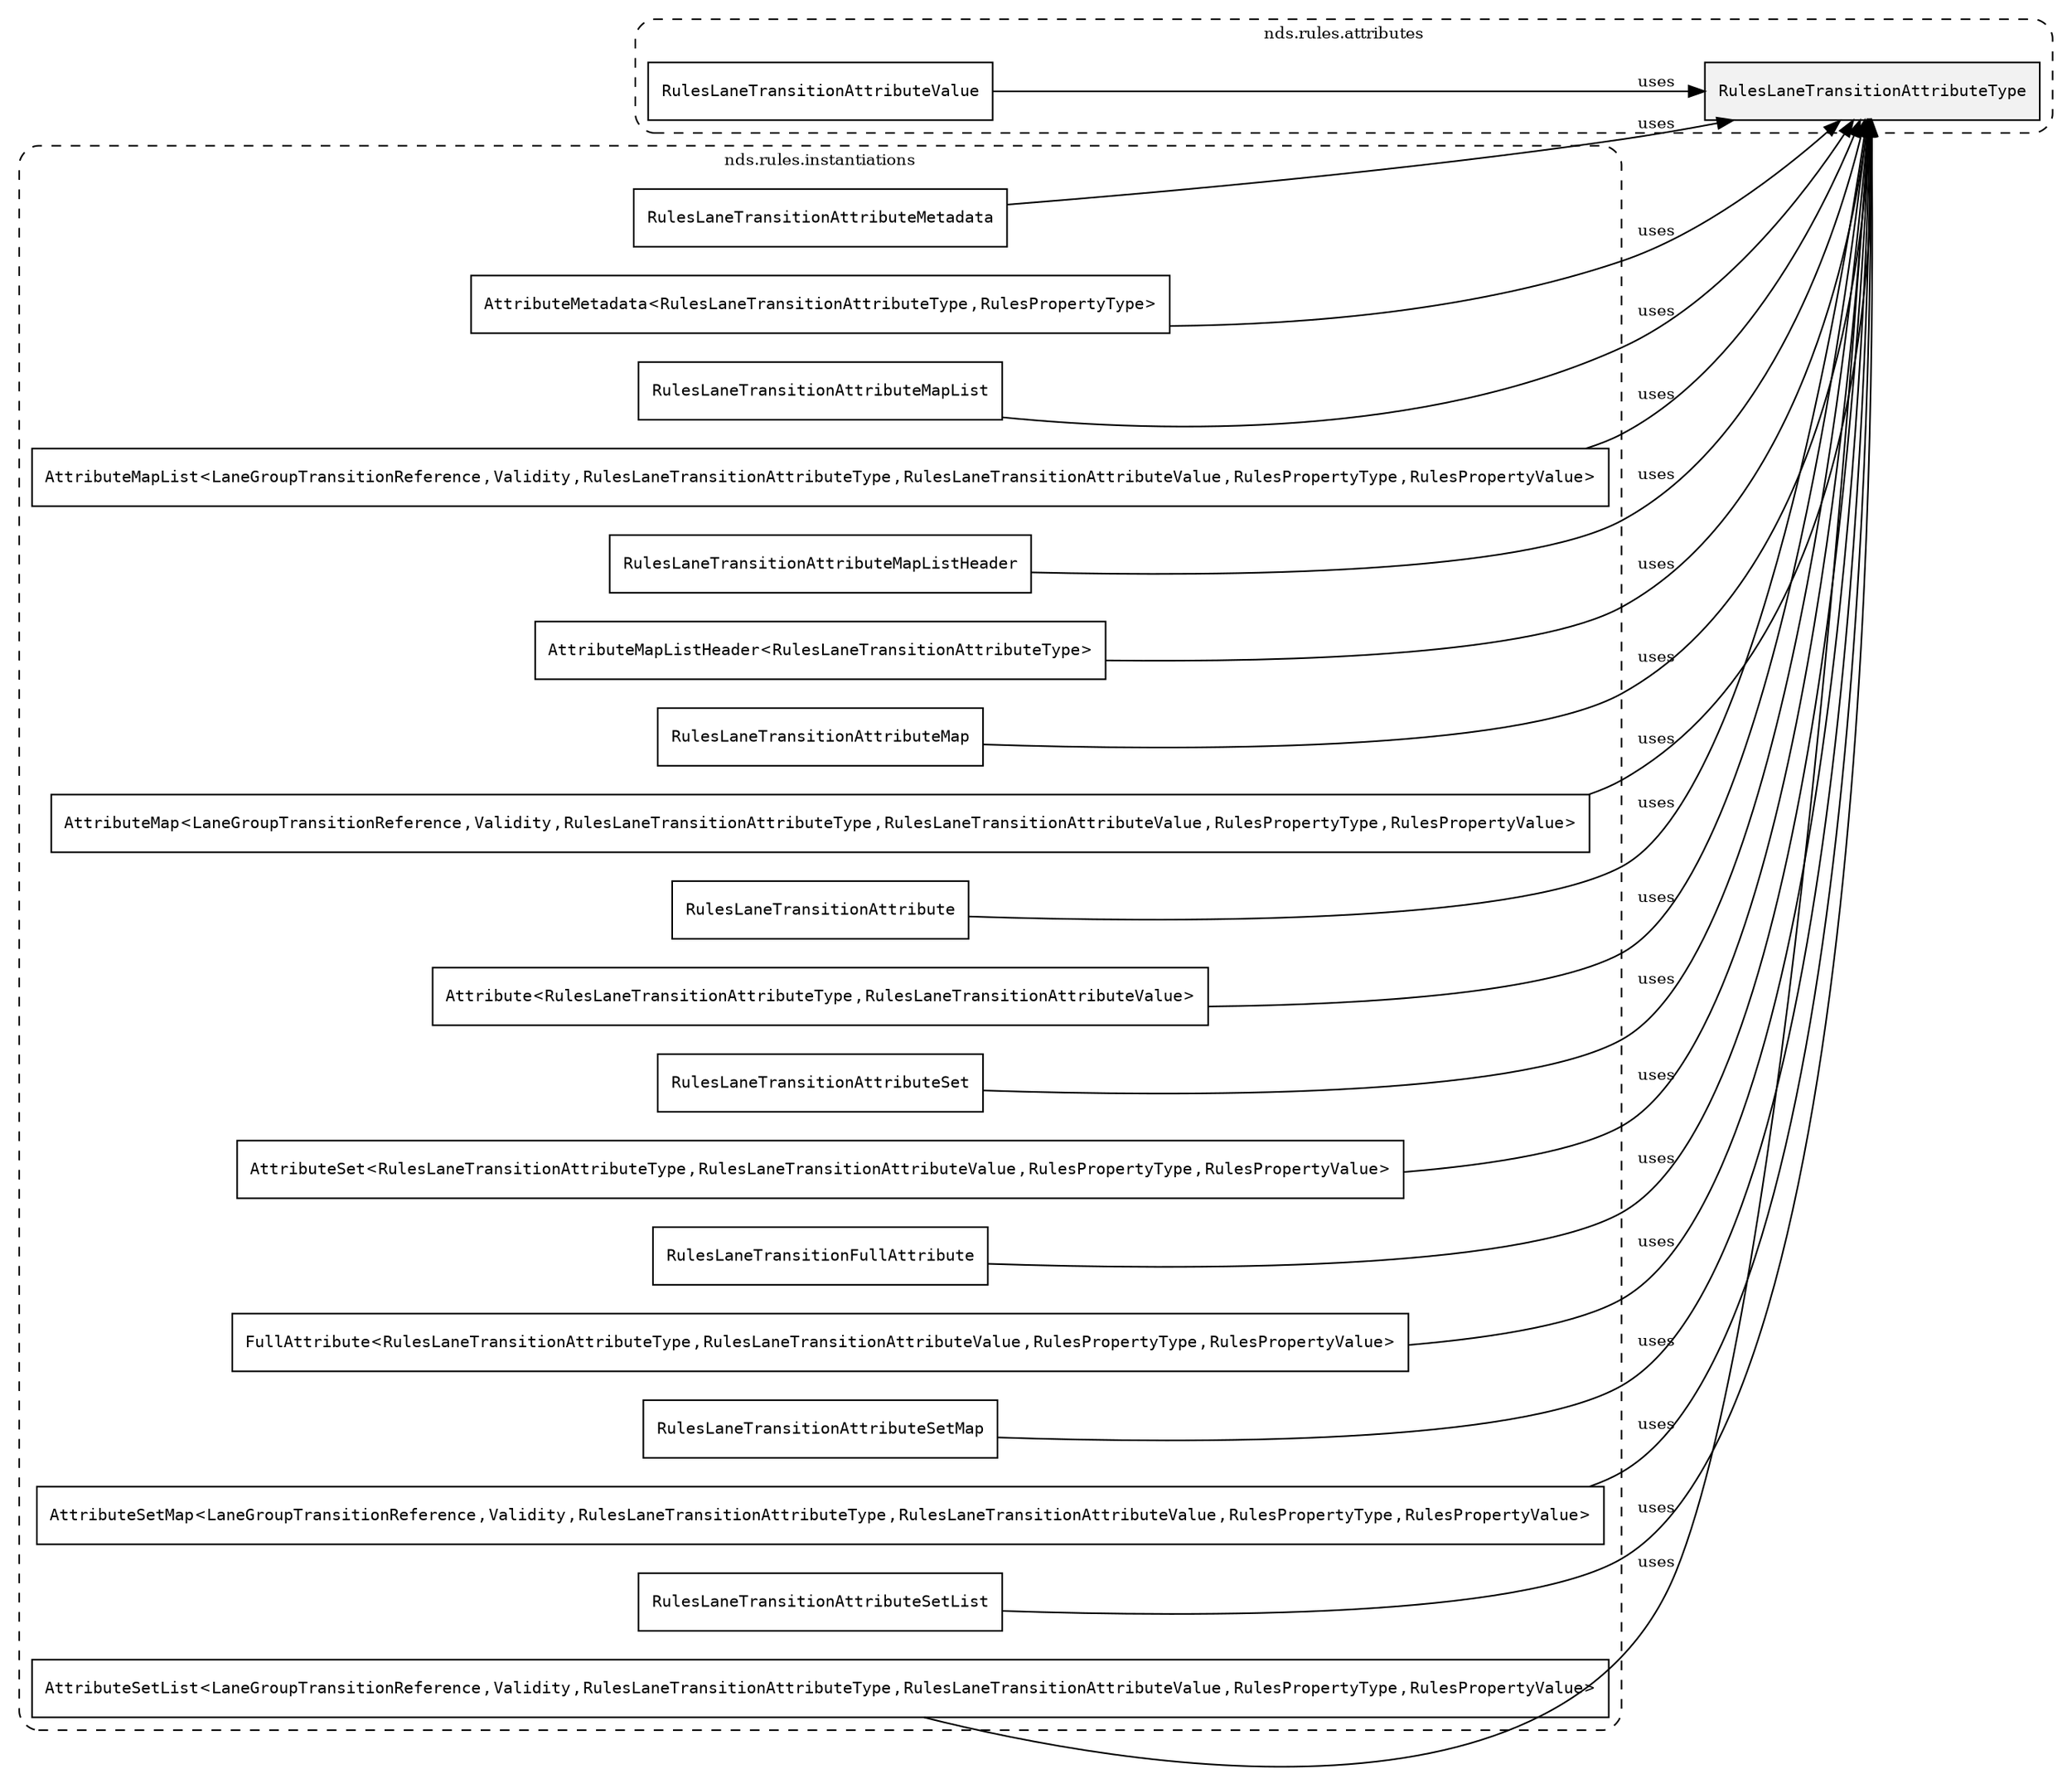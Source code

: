 /**
 * This dot file creates symbol collaboration diagram for RulesLaneTransitionAttributeType.
 */
digraph ZSERIO
{
    node [shape=box, fontsize=10];
    rankdir="LR";
    fontsize=10;
    tooltip="RulesLaneTransitionAttributeType collaboration diagram";

    subgraph "cluster_nds.rules.attributes"
    {
        style="dashed, rounded";
        label="nds.rules.attributes";
        tooltip="Package nds.rules.attributes";
        href="../../../content/packages/nds.rules.attributes.html#Package-nds-rules-attributes";
        target="_parent";

        "RulesLaneTransitionAttributeType" [style="filled", fillcolor="#0000000D", target="_parent", label=<<font face="monospace"><table align="center" border="0" cellspacing="0" cellpadding="0"><tr><td href="../../../content/packages/nds.rules.attributes.html#Enum-RulesLaneTransitionAttributeType" title="Enum defined in nds.rules.attributes">RulesLaneTransitionAttributeType</td></tr></table></font>>];
        "RulesLaneTransitionAttributeValue" [target="_parent", label=<<font face="monospace"><table align="center" border="0" cellspacing="0" cellpadding="0"><tr><td href="../../../content/packages/nds.rules.attributes.html#Choice-RulesLaneTransitionAttributeValue" title="Choice defined in nds.rules.attributes">RulesLaneTransitionAttributeValue</td></tr></table></font>>];
    }

    subgraph "cluster_nds.rules.instantiations"
    {
        style="dashed, rounded";
        label="nds.rules.instantiations";
        tooltip="Package nds.rules.instantiations";
        href="../../../content/packages/nds.rules.instantiations.html#Package-nds-rules-instantiations";
        target="_parent";

        "RulesLaneTransitionAttributeMetadata" [target="_parent", label=<<font face="monospace"><table align="center" border="0" cellspacing="0" cellpadding="0"><tr><td href="../../../content/packages/nds.rules.instantiations.html#InstantiateType-RulesLaneTransitionAttributeMetadata" title="InstantiateType defined in nds.rules.instantiations">RulesLaneTransitionAttributeMetadata</td></tr></table></font>>];
        "AttributeMetadata&lt;RulesLaneTransitionAttributeType,RulesPropertyType&gt;" [target="_parent", label=<<font face="monospace"><table align="center" border="0" cellspacing="0" cellpadding="0"><tr><td href="../../../content/packages/nds.core.attributemap.html#Structure-AttributeMetadata" title="Structure defined in nds.core.attributemap">AttributeMetadata</td><td>&lt;</td><td><table align="center" border="0" cellspacing="0" cellpadding="0"><tr><td href="../../../content/packages/nds.rules.attributes.html#Enum-RulesLaneTransitionAttributeType" title="Enum defined in nds.rules.attributes">RulesLaneTransitionAttributeType</td></tr></table></td><td>,</td><td><table align="center" border="0" cellspacing="0" cellpadding="0"><tr><td href="../../../content/packages/nds.rules.properties.html#Structure-RulesPropertyType" title="Structure defined in nds.rules.properties">RulesPropertyType</td></tr></table></td><td>&gt;</td></tr></table></font>>];
        "RulesLaneTransitionAttributeMapList" [target="_parent", label=<<font face="monospace"><table align="center" border="0" cellspacing="0" cellpadding="0"><tr><td href="../../../content/packages/nds.rules.instantiations.html#InstantiateType-RulesLaneTransitionAttributeMapList" title="InstantiateType defined in nds.rules.instantiations">RulesLaneTransitionAttributeMapList</td></tr></table></font>>];
        "AttributeMapList&lt;LaneGroupTransitionReference,Validity,RulesLaneTransitionAttributeType,RulesLaneTransitionAttributeValue,RulesPropertyType,RulesPropertyValue&gt;" [target="_parent", label=<<font face="monospace"><table align="center" border="0" cellspacing="0" cellpadding="0"><tr><td href="../../../content/packages/nds.core.attributemap.html#Structure-AttributeMapList" title="Structure defined in nds.core.attributemap">AttributeMapList</td><td>&lt;</td><td><table align="center" border="0" cellspacing="0" cellpadding="0"><tr><td href="../../../content/packages/nds.lane.reference.types.html#Structure-LaneGroupTransitionReference" title="Structure defined in nds.lane.reference.types">LaneGroupTransitionReference</td></tr></table></td><td>,</td><td><table align="center" border="0" cellspacing="0" cellpadding="0"><tr><td href="../../../content/packages/nds.core.attributemap.html#Structure-Validity" title="Structure defined in nds.core.attributemap">Validity</td></tr></table></td><td>,</td><td><table align="center" border="0" cellspacing="0" cellpadding="0"><tr><td href="../../../content/packages/nds.rules.attributes.html#Enum-RulesLaneTransitionAttributeType" title="Enum defined in nds.rules.attributes">RulesLaneTransitionAttributeType</td></tr></table></td><td>,</td><td><table align="center" border="0" cellspacing="0" cellpadding="0"><tr><td href="../../../content/packages/nds.rules.attributes.html#Choice-RulesLaneTransitionAttributeValue" title="Choice defined in nds.rules.attributes">RulesLaneTransitionAttributeValue</td></tr></table></td><td>,</td><td><table align="center" border="0" cellspacing="0" cellpadding="0"><tr><td href="../../../content/packages/nds.rules.properties.html#Structure-RulesPropertyType" title="Structure defined in nds.rules.properties">RulesPropertyType</td></tr></table></td><td>,</td><td><table align="center" border="0" cellspacing="0" cellpadding="0"><tr><td href="../../../content/packages/nds.rules.properties.html#Structure-RulesPropertyValue" title="Structure defined in nds.rules.properties">RulesPropertyValue</td></tr></table></td><td>&gt;</td></tr></table></font>>];
        "RulesLaneTransitionAttributeMapListHeader" [target="_parent", label=<<font face="monospace"><table align="center" border="0" cellspacing="0" cellpadding="0"><tr><td href="../../../content/packages/nds.rules.instantiations.html#InstantiateType-RulesLaneTransitionAttributeMapListHeader" title="InstantiateType defined in nds.rules.instantiations">RulesLaneTransitionAttributeMapListHeader</td></tr></table></font>>];
        "AttributeMapListHeader&lt;RulesLaneTransitionAttributeType&gt;" [target="_parent", label=<<font face="monospace"><table align="center" border="0" cellspacing="0" cellpadding="0"><tr><td href="../../../content/packages/nds.core.attributemap.html#Structure-AttributeMapListHeader" title="Structure defined in nds.core.attributemap">AttributeMapListHeader</td><td>&lt;</td><td><table align="center" border="0" cellspacing="0" cellpadding="0"><tr><td href="../../../content/packages/nds.rules.attributes.html#Enum-RulesLaneTransitionAttributeType" title="Enum defined in nds.rules.attributes">RulesLaneTransitionAttributeType</td></tr></table></td><td>&gt;</td></tr></table></font>>];
        "RulesLaneTransitionAttributeMap" [target="_parent", label=<<font face="monospace"><table align="center" border="0" cellspacing="0" cellpadding="0"><tr><td href="../../../content/packages/nds.rules.instantiations.html#InstantiateType-RulesLaneTransitionAttributeMap" title="InstantiateType defined in nds.rules.instantiations">RulesLaneTransitionAttributeMap</td></tr></table></font>>];
        "AttributeMap&lt;LaneGroupTransitionReference,Validity,RulesLaneTransitionAttributeType,RulesLaneTransitionAttributeValue,RulesPropertyType,RulesPropertyValue&gt;" [target="_parent", label=<<font face="monospace"><table align="center" border="0" cellspacing="0" cellpadding="0"><tr><td href="../../../content/packages/nds.core.attributemap.html#Structure-AttributeMap" title="Structure defined in nds.core.attributemap">AttributeMap</td><td>&lt;</td><td><table align="center" border="0" cellspacing="0" cellpadding="0"><tr><td href="../../../content/packages/nds.lane.reference.types.html#Structure-LaneGroupTransitionReference" title="Structure defined in nds.lane.reference.types">LaneGroupTransitionReference</td></tr></table></td><td>,</td><td><table align="center" border="0" cellspacing="0" cellpadding="0"><tr><td href="../../../content/packages/nds.core.attributemap.html#Structure-Validity" title="Structure defined in nds.core.attributemap">Validity</td></tr></table></td><td>,</td><td><table align="center" border="0" cellspacing="0" cellpadding="0"><tr><td href="../../../content/packages/nds.rules.attributes.html#Enum-RulesLaneTransitionAttributeType" title="Enum defined in nds.rules.attributes">RulesLaneTransitionAttributeType</td></tr></table></td><td>,</td><td><table align="center" border="0" cellspacing="0" cellpadding="0"><tr><td href="../../../content/packages/nds.rules.attributes.html#Choice-RulesLaneTransitionAttributeValue" title="Choice defined in nds.rules.attributes">RulesLaneTransitionAttributeValue</td></tr></table></td><td>,</td><td><table align="center" border="0" cellspacing="0" cellpadding="0"><tr><td href="../../../content/packages/nds.rules.properties.html#Structure-RulesPropertyType" title="Structure defined in nds.rules.properties">RulesPropertyType</td></tr></table></td><td>,</td><td><table align="center" border="0" cellspacing="0" cellpadding="0"><tr><td href="../../../content/packages/nds.rules.properties.html#Structure-RulesPropertyValue" title="Structure defined in nds.rules.properties">RulesPropertyValue</td></tr></table></td><td>&gt;</td></tr></table></font>>];
        "RulesLaneTransitionAttribute" [target="_parent", label=<<font face="monospace"><table align="center" border="0" cellspacing="0" cellpadding="0"><tr><td href="../../../content/packages/nds.rules.instantiations.html#InstantiateType-RulesLaneTransitionAttribute" title="InstantiateType defined in nds.rules.instantiations">RulesLaneTransitionAttribute</td></tr></table></font>>];
        "Attribute&lt;RulesLaneTransitionAttributeType,RulesLaneTransitionAttributeValue&gt;" [target="_parent", label=<<font face="monospace"><table align="center" border="0" cellspacing="0" cellpadding="0"><tr><td href="../../../content/packages/nds.core.attributemap.html#Structure-Attribute" title="Structure defined in nds.core.attributemap">Attribute</td><td>&lt;</td><td><table align="center" border="0" cellspacing="0" cellpadding="0"><tr><td href="../../../content/packages/nds.rules.attributes.html#Enum-RulesLaneTransitionAttributeType" title="Enum defined in nds.rules.attributes">RulesLaneTransitionAttributeType</td></tr></table></td><td>,</td><td><table align="center" border="0" cellspacing="0" cellpadding="0"><tr><td href="../../../content/packages/nds.rules.attributes.html#Choice-RulesLaneTransitionAttributeValue" title="Choice defined in nds.rules.attributes">RulesLaneTransitionAttributeValue</td></tr></table></td><td>&gt;</td></tr></table></font>>];
        "RulesLaneTransitionAttributeSet" [target="_parent", label=<<font face="monospace"><table align="center" border="0" cellspacing="0" cellpadding="0"><tr><td href="../../../content/packages/nds.rules.instantiations.html#InstantiateType-RulesLaneTransitionAttributeSet" title="InstantiateType defined in nds.rules.instantiations">RulesLaneTransitionAttributeSet</td></tr></table></font>>];
        "AttributeSet&lt;RulesLaneTransitionAttributeType,RulesLaneTransitionAttributeValue,RulesPropertyType,RulesPropertyValue&gt;" [target="_parent", label=<<font face="monospace"><table align="center" border="0" cellspacing="0" cellpadding="0"><tr><td href="../../../content/packages/nds.core.attributemap.html#Structure-AttributeSet" title="Structure defined in nds.core.attributemap">AttributeSet</td><td>&lt;</td><td><table align="center" border="0" cellspacing="0" cellpadding="0"><tr><td href="../../../content/packages/nds.rules.attributes.html#Enum-RulesLaneTransitionAttributeType" title="Enum defined in nds.rules.attributes">RulesLaneTransitionAttributeType</td></tr></table></td><td>,</td><td><table align="center" border="0" cellspacing="0" cellpadding="0"><tr><td href="../../../content/packages/nds.rules.attributes.html#Choice-RulesLaneTransitionAttributeValue" title="Choice defined in nds.rules.attributes">RulesLaneTransitionAttributeValue</td></tr></table></td><td>,</td><td><table align="center" border="0" cellspacing="0" cellpadding="0"><tr><td href="../../../content/packages/nds.rules.properties.html#Structure-RulesPropertyType" title="Structure defined in nds.rules.properties">RulesPropertyType</td></tr></table></td><td>,</td><td><table align="center" border="0" cellspacing="0" cellpadding="0"><tr><td href="../../../content/packages/nds.rules.properties.html#Structure-RulesPropertyValue" title="Structure defined in nds.rules.properties">RulesPropertyValue</td></tr></table></td><td>&gt;</td></tr></table></font>>];
        "RulesLaneTransitionFullAttribute" [target="_parent", label=<<font face="monospace"><table align="center" border="0" cellspacing="0" cellpadding="0"><tr><td href="../../../content/packages/nds.rules.instantiations.html#InstantiateType-RulesLaneTransitionFullAttribute" title="InstantiateType defined in nds.rules.instantiations">RulesLaneTransitionFullAttribute</td></tr></table></font>>];
        "FullAttribute&lt;RulesLaneTransitionAttributeType,RulesLaneTransitionAttributeValue,RulesPropertyType,RulesPropertyValue&gt;" [target="_parent", label=<<font face="monospace"><table align="center" border="0" cellspacing="0" cellpadding="0"><tr><td href="../../../content/packages/nds.core.attributemap.html#Structure-FullAttribute" title="Structure defined in nds.core.attributemap">FullAttribute</td><td>&lt;</td><td><table align="center" border="0" cellspacing="0" cellpadding="0"><tr><td href="../../../content/packages/nds.rules.attributes.html#Enum-RulesLaneTransitionAttributeType" title="Enum defined in nds.rules.attributes">RulesLaneTransitionAttributeType</td></tr></table></td><td>,</td><td><table align="center" border="0" cellspacing="0" cellpadding="0"><tr><td href="../../../content/packages/nds.rules.attributes.html#Choice-RulesLaneTransitionAttributeValue" title="Choice defined in nds.rules.attributes">RulesLaneTransitionAttributeValue</td></tr></table></td><td>,</td><td><table align="center" border="0" cellspacing="0" cellpadding="0"><tr><td href="../../../content/packages/nds.rules.properties.html#Structure-RulesPropertyType" title="Structure defined in nds.rules.properties">RulesPropertyType</td></tr></table></td><td>,</td><td><table align="center" border="0" cellspacing="0" cellpadding="0"><tr><td href="../../../content/packages/nds.rules.properties.html#Structure-RulesPropertyValue" title="Structure defined in nds.rules.properties">RulesPropertyValue</td></tr></table></td><td>&gt;</td></tr></table></font>>];
        "RulesLaneTransitionAttributeSetMap" [target="_parent", label=<<font face="monospace"><table align="center" border="0" cellspacing="0" cellpadding="0"><tr><td href="../../../content/packages/nds.rules.instantiations.html#InstantiateType-RulesLaneTransitionAttributeSetMap" title="InstantiateType defined in nds.rules.instantiations">RulesLaneTransitionAttributeSetMap</td></tr></table></font>>];
        "AttributeSetMap&lt;LaneGroupTransitionReference,Validity,RulesLaneTransitionAttributeType,RulesLaneTransitionAttributeValue,RulesPropertyType,RulesPropertyValue&gt;" [target="_parent", label=<<font face="monospace"><table align="center" border="0" cellspacing="0" cellpadding="0"><tr><td href="../../../content/packages/nds.core.attributemap.html#Structure-AttributeSetMap" title="Structure defined in nds.core.attributemap">AttributeSetMap</td><td>&lt;</td><td><table align="center" border="0" cellspacing="0" cellpadding="0"><tr><td href="../../../content/packages/nds.lane.reference.types.html#Structure-LaneGroupTransitionReference" title="Structure defined in nds.lane.reference.types">LaneGroupTransitionReference</td></tr></table></td><td>,</td><td><table align="center" border="0" cellspacing="0" cellpadding="0"><tr><td href="../../../content/packages/nds.core.attributemap.html#Structure-Validity" title="Structure defined in nds.core.attributemap">Validity</td></tr></table></td><td>,</td><td><table align="center" border="0" cellspacing="0" cellpadding="0"><tr><td href="../../../content/packages/nds.rules.attributes.html#Enum-RulesLaneTransitionAttributeType" title="Enum defined in nds.rules.attributes">RulesLaneTransitionAttributeType</td></tr></table></td><td>,</td><td><table align="center" border="0" cellspacing="0" cellpadding="0"><tr><td href="../../../content/packages/nds.rules.attributes.html#Choice-RulesLaneTransitionAttributeValue" title="Choice defined in nds.rules.attributes">RulesLaneTransitionAttributeValue</td></tr></table></td><td>,</td><td><table align="center" border="0" cellspacing="0" cellpadding="0"><tr><td href="../../../content/packages/nds.rules.properties.html#Structure-RulesPropertyType" title="Structure defined in nds.rules.properties">RulesPropertyType</td></tr></table></td><td>,</td><td><table align="center" border="0" cellspacing="0" cellpadding="0"><tr><td href="../../../content/packages/nds.rules.properties.html#Structure-RulesPropertyValue" title="Structure defined in nds.rules.properties">RulesPropertyValue</td></tr></table></td><td>&gt;</td></tr></table></font>>];
        "RulesLaneTransitionAttributeSetList" [target="_parent", label=<<font face="monospace"><table align="center" border="0" cellspacing="0" cellpadding="0"><tr><td href="../../../content/packages/nds.rules.instantiations.html#InstantiateType-RulesLaneTransitionAttributeSetList" title="InstantiateType defined in nds.rules.instantiations">RulesLaneTransitionAttributeSetList</td></tr></table></font>>];
        "AttributeSetList&lt;LaneGroupTransitionReference,Validity,RulesLaneTransitionAttributeType,RulesLaneTransitionAttributeValue,RulesPropertyType,RulesPropertyValue&gt;" [target="_parent", label=<<font face="monospace"><table align="center" border="0" cellspacing="0" cellpadding="0"><tr><td href="../../../content/packages/nds.core.attributemap.html#Structure-AttributeSetList" title="Structure defined in nds.core.attributemap">AttributeSetList</td><td>&lt;</td><td><table align="center" border="0" cellspacing="0" cellpadding="0"><tr><td href="../../../content/packages/nds.lane.reference.types.html#Structure-LaneGroupTransitionReference" title="Structure defined in nds.lane.reference.types">LaneGroupTransitionReference</td></tr></table></td><td>,</td><td><table align="center" border="0" cellspacing="0" cellpadding="0"><tr><td href="../../../content/packages/nds.core.attributemap.html#Structure-Validity" title="Structure defined in nds.core.attributemap">Validity</td></tr></table></td><td>,</td><td><table align="center" border="0" cellspacing="0" cellpadding="0"><tr><td href="../../../content/packages/nds.rules.attributes.html#Enum-RulesLaneTransitionAttributeType" title="Enum defined in nds.rules.attributes">RulesLaneTransitionAttributeType</td></tr></table></td><td>,</td><td><table align="center" border="0" cellspacing="0" cellpadding="0"><tr><td href="../../../content/packages/nds.rules.attributes.html#Choice-RulesLaneTransitionAttributeValue" title="Choice defined in nds.rules.attributes">RulesLaneTransitionAttributeValue</td></tr></table></td><td>,</td><td><table align="center" border="0" cellspacing="0" cellpadding="0"><tr><td href="../../../content/packages/nds.rules.properties.html#Structure-RulesPropertyType" title="Structure defined in nds.rules.properties">RulesPropertyType</td></tr></table></td><td>,</td><td><table align="center" border="0" cellspacing="0" cellpadding="0"><tr><td href="../../../content/packages/nds.rules.properties.html#Structure-RulesPropertyValue" title="Structure defined in nds.rules.properties">RulesPropertyValue</td></tr></table></td><td>&gt;</td></tr></table></font>>];
    }

    "RulesLaneTransitionAttributeMetadata" -> "RulesLaneTransitionAttributeType" [label="uses", fontsize=10];
    "AttributeMetadata&lt;RulesLaneTransitionAttributeType,RulesPropertyType&gt;" -> "RulesLaneTransitionAttributeType" [label="uses", fontsize=10];
    "RulesLaneTransitionAttributeMapList" -> "RulesLaneTransitionAttributeType" [label="uses", fontsize=10];
    "AttributeMapList&lt;LaneGroupTransitionReference,Validity,RulesLaneTransitionAttributeType,RulesLaneTransitionAttributeValue,RulesPropertyType,RulesPropertyValue&gt;" -> "RulesLaneTransitionAttributeType" [label="uses", fontsize=10];
    "RulesLaneTransitionAttributeMapListHeader" -> "RulesLaneTransitionAttributeType" [label="uses", fontsize=10];
    "AttributeMapListHeader&lt;RulesLaneTransitionAttributeType&gt;" -> "RulesLaneTransitionAttributeType" [label="uses", fontsize=10];
    "RulesLaneTransitionAttributeMap" -> "RulesLaneTransitionAttributeType" [label="uses", fontsize=10];
    "AttributeMap&lt;LaneGroupTransitionReference,Validity,RulesLaneTransitionAttributeType,RulesLaneTransitionAttributeValue,RulesPropertyType,RulesPropertyValue&gt;" -> "RulesLaneTransitionAttributeType" [label="uses", fontsize=10];
    "RulesLaneTransitionAttribute" -> "RulesLaneTransitionAttributeType" [label="uses", fontsize=10];
    "Attribute&lt;RulesLaneTransitionAttributeType,RulesLaneTransitionAttributeValue&gt;" -> "RulesLaneTransitionAttributeType" [label="uses", fontsize=10];
    "RulesLaneTransitionAttributeSet" -> "RulesLaneTransitionAttributeType" [label="uses", fontsize=10];
    "AttributeSet&lt;RulesLaneTransitionAttributeType,RulesLaneTransitionAttributeValue,RulesPropertyType,RulesPropertyValue&gt;" -> "RulesLaneTransitionAttributeType" [label="uses", fontsize=10];
    "RulesLaneTransitionFullAttribute" -> "RulesLaneTransitionAttributeType" [label="uses", fontsize=10];
    "FullAttribute&lt;RulesLaneTransitionAttributeType,RulesLaneTransitionAttributeValue,RulesPropertyType,RulesPropertyValue&gt;" -> "RulesLaneTransitionAttributeType" [label="uses", fontsize=10];
    "RulesLaneTransitionAttributeSetMap" -> "RulesLaneTransitionAttributeType" [label="uses", fontsize=10];
    "AttributeSetMap&lt;LaneGroupTransitionReference,Validity,RulesLaneTransitionAttributeType,RulesLaneTransitionAttributeValue,RulesPropertyType,RulesPropertyValue&gt;" -> "RulesLaneTransitionAttributeType" [label="uses", fontsize=10];
    "RulesLaneTransitionAttributeSetList" -> "RulesLaneTransitionAttributeType" [label="uses", fontsize=10];
    "AttributeSetList&lt;LaneGroupTransitionReference,Validity,RulesLaneTransitionAttributeType,RulesLaneTransitionAttributeValue,RulesPropertyType,RulesPropertyValue&gt;" -> "RulesLaneTransitionAttributeType" [label="uses", fontsize=10];
    "RulesLaneTransitionAttributeValue" -> "RulesLaneTransitionAttributeType" [label="uses", fontsize=10];
}

